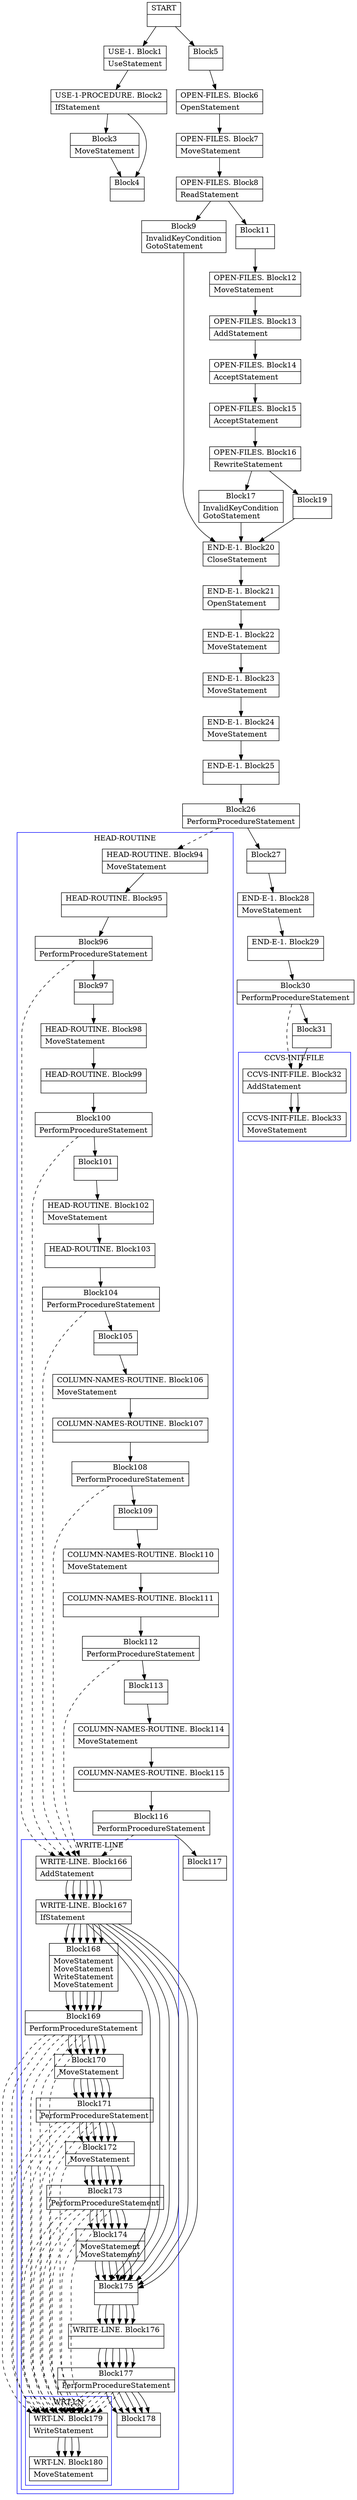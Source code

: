 digraph Cfg {
compound=true;
node [
shape = "record"
]

edge [
arrowtail = "empty"
]
Block0 [
label = "{START|}"
]
Block1 [
label = "{USE-1. Block1|UseStatement\l}"
]
Block2 [
label = "{USE-1-PROCEDURE. Block2|IfStatement\l}"
]
Block3 [
label = "{Block3|MoveStatement\l}"
]
Block4 [
label = "{Block4|}"
]
Block5 [
label = "{Block5|}"
]
Block6 [
label = "{OPEN-FILES. Block6|OpenStatement\l}"
]
Block7 [
label = "{OPEN-FILES. Block7|MoveStatement\l}"
]
Block8 [
label = "{OPEN-FILES. Block8|ReadStatement\l}"
]
Block9 [
label = "{Block9|InvalidKeyCondition\lGotoStatement\l}"
]
Block20 [
label = "{END-E-1. Block20|CloseStatement\l}"
]
Block21 [
label = "{END-E-1. Block21|OpenStatement\l}"
]
Block22 [
label = "{END-E-1. Block22|MoveStatement\l}"
]
Block23 [
label = "{END-E-1. Block23|MoveStatement\l}"
]
Block24 [
label = "{END-E-1. Block24|MoveStatement\l}"
]
Block25 [
label = "{END-E-1. Block25|}"
]
Block26 [
label = "{Block26|PerformProcedureStatement\l}"
]
subgraph cluster_1{
color = blue;
label = "HEAD-ROUTINE";
Block94 [
label = "{HEAD-ROUTINE. Block94|MoveStatement\l}"
]
Block95 [
label = "{HEAD-ROUTINE. Block95|}"
]
Block96 [
label = "{Block96|PerformProcedureStatement\l}"
]
subgraph cluster_8{
color = blue;
label = "WRITE-LINE";
Block166 [
label = "{WRITE-LINE. Block166|AddStatement\l}"
]
Block167 [
label = "{WRITE-LINE. Block167|IfStatement\l}"
]
Block168 [
label = "{Block168|MoveStatement\lMoveStatement\lWriteStatement\lMoveStatement\l}"
]
Block169 [
label = "{Block169|PerformProcedureStatement\l}"
]
subgraph cluster_21{
color = blue;
label = "WRT-LN";
Block179 [
label = "{WRT-LN. Block179|WriteStatement\l}"
]
Block180 [
label = "{WRT-LN. Block180|MoveStatement\l}"
]
Block179 -> Block180

}
Block169 -> Block179 [style=dashed]

Block170 [
label = "{Block170|MoveStatement\l}"
]
Block171 [
label = "{Block171|PerformProcedureStatement\l}"
]
subgraph cluster_22{
color = blue;
label = "WRT-LN";
Block179 [
label = "{WRT-LN. Block179|WriteStatement\l}"
]
Block180 [
label = "{WRT-LN. Block180|MoveStatement\l}"
]
Block179 -> Block180

}
Block171 -> Block179 [style=dashed]

Block172 [
label = "{Block172|MoveStatement\l}"
]
Block173 [
label = "{Block173|PerformProcedureStatement\l}"
]
subgraph cluster_23{
color = blue;
label = "WRT-LN";
Block179 [
label = "{WRT-LN. Block179|WriteStatement\l}"
]
Block180 [
label = "{WRT-LN. Block180|MoveStatement\l}"
]
Block179 -> Block180

}
Block173 -> Block179 [style=dashed]

Block174 [
label = "{Block174|MoveStatement\lMoveStatement\l}"
]
Block175 [
label = "{Block175|}"
]
Block176 [
label = "{WRITE-LINE. Block176|}"
]
Block177 [
label = "{Block177|PerformProcedureStatement\l}"
]
subgraph cluster_24{
color = blue;
label = "WRT-LN";
Block179 [
label = "{WRT-LN. Block179|WriteStatement\l}"
]
Block180 [
label = "{WRT-LN. Block180|MoveStatement\l}"
]
Block179 -> Block180

}
Block177 -> Block179 [style=dashed]

Block178 [
label = "{Block178|}"
]
Block166 -> Block167
Block167 -> Block168
Block167 -> Block175
Block168 -> Block169
Block169 -> Block170
Block170 -> Block171
Block171 -> Block172
Block172 -> Block173
Block173 -> Block174
Block174 -> Block175
Block175 -> Block176
Block176 -> Block177
Block177 -> Block178

}
Block96 -> Block166 [style=dashed]

Block97 [
label = "{Block97|}"
]
Block98 [
label = "{HEAD-ROUTINE. Block98|MoveStatement\l}"
]
Block99 [
label = "{HEAD-ROUTINE. Block99|}"
]
Block100 [
label = "{Block100|PerformProcedureStatement\l}"
]
subgraph cluster_9{
color = blue;
label = "WRITE-LINE";
Block166 [
label = "{WRITE-LINE. Block166|AddStatement\l}"
]
Block167 [
label = "{WRITE-LINE. Block167|IfStatement\l}"
]
Block168 [
label = "{Block168|MoveStatement\lMoveStatement\lWriteStatement\lMoveStatement\l}"
]
Block169 [
label = "{Block169|PerformProcedureStatement\l}"
]
Block169 -> Block179 [style=dashed]

Block170 [
label = "{Block170|MoveStatement\l}"
]
Block171 [
label = "{Block171|PerformProcedureStatement\l}"
]
Block171 -> Block179 [style=dashed]

Block172 [
label = "{Block172|MoveStatement\l}"
]
Block173 [
label = "{Block173|PerformProcedureStatement\l}"
]
Block173 -> Block179 [style=dashed]

Block174 [
label = "{Block174|MoveStatement\lMoveStatement\l}"
]
Block175 [
label = "{Block175|}"
]
Block176 [
label = "{WRITE-LINE. Block176|}"
]
Block177 [
label = "{Block177|PerformProcedureStatement\l}"
]
Block177 -> Block179 [style=dashed]

Block178 [
label = "{Block178|}"
]
Block166 -> Block167
Block167 -> Block168
Block167 -> Block175
Block168 -> Block169
Block169 -> Block170
Block170 -> Block171
Block171 -> Block172
Block172 -> Block173
Block173 -> Block174
Block174 -> Block175
Block175 -> Block176
Block176 -> Block177
Block177 -> Block178

}
Block100 -> Block166 [style=dashed]

Block101 [
label = "{Block101|}"
]
Block102 [
label = "{HEAD-ROUTINE. Block102|MoveStatement\l}"
]
Block103 [
label = "{HEAD-ROUTINE. Block103|}"
]
Block104 [
label = "{Block104|PerformProcedureStatement\l}"
]
subgraph cluster_10{
color = blue;
label = "WRITE-LINE";
Block166 [
label = "{WRITE-LINE. Block166|AddStatement\l}"
]
Block167 [
label = "{WRITE-LINE. Block167|IfStatement\l}"
]
Block168 [
label = "{Block168|MoveStatement\lMoveStatement\lWriteStatement\lMoveStatement\l}"
]
Block169 [
label = "{Block169|PerformProcedureStatement\l}"
]
Block169 -> Block179 [style=dashed]

Block170 [
label = "{Block170|MoveStatement\l}"
]
Block171 [
label = "{Block171|PerformProcedureStatement\l}"
]
Block171 -> Block179 [style=dashed]

Block172 [
label = "{Block172|MoveStatement\l}"
]
Block173 [
label = "{Block173|PerformProcedureStatement\l}"
]
Block173 -> Block179 [style=dashed]

Block174 [
label = "{Block174|MoveStatement\lMoveStatement\l}"
]
Block175 [
label = "{Block175|}"
]
Block176 [
label = "{WRITE-LINE. Block176|}"
]
Block177 [
label = "{Block177|PerformProcedureStatement\l}"
]
Block177 -> Block179 [style=dashed]

Block178 [
label = "{Block178|}"
]
Block166 -> Block167
Block167 -> Block168
Block167 -> Block175
Block168 -> Block169
Block169 -> Block170
Block170 -> Block171
Block171 -> Block172
Block172 -> Block173
Block173 -> Block174
Block174 -> Block175
Block175 -> Block176
Block176 -> Block177
Block177 -> Block178

}
Block104 -> Block166 [style=dashed]

Block105 [
label = "{Block105|}"
]
Block106 [
label = "{COLUMN-NAMES-ROUTINE. Block106|MoveStatement\l}"
]
Block107 [
label = "{COLUMN-NAMES-ROUTINE. Block107|}"
]
Block108 [
label = "{Block108|PerformProcedureStatement\l}"
]
subgraph cluster_11{
color = blue;
label = "WRITE-LINE";
Block166 [
label = "{WRITE-LINE. Block166|AddStatement\l}"
]
Block167 [
label = "{WRITE-LINE. Block167|IfStatement\l}"
]
Block168 [
label = "{Block168|MoveStatement\lMoveStatement\lWriteStatement\lMoveStatement\l}"
]
Block169 [
label = "{Block169|PerformProcedureStatement\l}"
]
Block169 -> Block179 [style=dashed]

Block170 [
label = "{Block170|MoveStatement\l}"
]
Block171 [
label = "{Block171|PerformProcedureStatement\l}"
]
Block171 -> Block179 [style=dashed]

Block172 [
label = "{Block172|MoveStatement\l}"
]
Block173 [
label = "{Block173|PerformProcedureStatement\l}"
]
Block173 -> Block179 [style=dashed]

Block174 [
label = "{Block174|MoveStatement\lMoveStatement\l}"
]
Block175 [
label = "{Block175|}"
]
Block176 [
label = "{WRITE-LINE. Block176|}"
]
Block177 [
label = "{Block177|PerformProcedureStatement\l}"
]
Block177 -> Block179 [style=dashed]

Block178 [
label = "{Block178|}"
]
Block166 -> Block167
Block167 -> Block168
Block167 -> Block175
Block168 -> Block169
Block169 -> Block170
Block170 -> Block171
Block171 -> Block172
Block172 -> Block173
Block173 -> Block174
Block174 -> Block175
Block175 -> Block176
Block176 -> Block177
Block177 -> Block178

}
Block108 -> Block166 [style=dashed]

Block109 [
label = "{Block109|}"
]
Block110 [
label = "{COLUMN-NAMES-ROUTINE. Block110|MoveStatement\l}"
]
Block111 [
label = "{COLUMN-NAMES-ROUTINE. Block111|}"
]
Block112 [
label = "{Block112|PerformProcedureStatement\l}"
]
subgraph cluster_12{
color = blue;
label = "WRITE-LINE";
Block166 [
label = "{WRITE-LINE. Block166|AddStatement\l}"
]
Block167 [
label = "{WRITE-LINE. Block167|IfStatement\l}"
]
Block168 [
label = "{Block168|MoveStatement\lMoveStatement\lWriteStatement\lMoveStatement\l}"
]
Block169 [
label = "{Block169|PerformProcedureStatement\l}"
]
Block169 -> Block179 [style=dashed]

Block170 [
label = "{Block170|MoveStatement\l}"
]
Block171 [
label = "{Block171|PerformProcedureStatement\l}"
]
Block171 -> Block179 [style=dashed]

Block172 [
label = "{Block172|MoveStatement\l}"
]
Block173 [
label = "{Block173|PerformProcedureStatement\l}"
]
Block173 -> Block179 [style=dashed]

Block174 [
label = "{Block174|MoveStatement\lMoveStatement\l}"
]
Block175 [
label = "{Block175|}"
]
Block176 [
label = "{WRITE-LINE. Block176|}"
]
Block177 [
label = "{Block177|PerformProcedureStatement\l}"
]
Block177 -> Block179 [style=dashed]

Block178 [
label = "{Block178|}"
]
Block166 -> Block167
Block167 -> Block168
Block167 -> Block175
Block168 -> Block169
Block169 -> Block170
Block170 -> Block171
Block171 -> Block172
Block172 -> Block173
Block173 -> Block174
Block174 -> Block175
Block175 -> Block176
Block176 -> Block177
Block177 -> Block178

}
Block112 -> Block166 [style=dashed]

Block113 [
label = "{Block113|}"
]
Block114 [
label = "{COLUMN-NAMES-ROUTINE. Block114|MoveStatement\l}"
]
Block115 [
label = "{COLUMN-NAMES-ROUTINE. Block115|}"
]
Block116 [
label = "{Block116|PerformProcedureStatement\l}"
]
subgraph cluster_13{
color = blue;
label = "WRITE-LINE";
Block166 [
label = "{WRITE-LINE. Block166|AddStatement\l}"
]
Block167 [
label = "{WRITE-LINE. Block167|IfStatement\l}"
]
Block168 [
label = "{Block168|MoveStatement\lMoveStatement\lWriteStatement\lMoveStatement\l}"
]
Block169 [
label = "{Block169|PerformProcedureStatement\l}"
]
Block169 -> Block179 [style=dashed]

Block170 [
label = "{Block170|MoveStatement\l}"
]
Block171 [
label = "{Block171|PerformProcedureStatement\l}"
]
Block171 -> Block179 [style=dashed]

Block172 [
label = "{Block172|MoveStatement\l}"
]
Block173 [
label = "{Block173|PerformProcedureStatement\l}"
]
Block173 -> Block179 [style=dashed]

Block174 [
label = "{Block174|MoveStatement\lMoveStatement\l}"
]
Block175 [
label = "{Block175|}"
]
Block176 [
label = "{WRITE-LINE. Block176|}"
]
Block177 [
label = "{Block177|PerformProcedureStatement\l}"
]
Block177 -> Block179 [style=dashed]

Block178 [
label = "{Block178|}"
]
Block166 -> Block167
Block167 -> Block168
Block167 -> Block175
Block168 -> Block169
Block169 -> Block170
Block170 -> Block171
Block171 -> Block172
Block172 -> Block173
Block173 -> Block174
Block174 -> Block175
Block175 -> Block176
Block176 -> Block177
Block177 -> Block178

}
Block116 -> Block166 [style=dashed]

Block117 [
label = "{Block117|}"
]
Block94 -> Block95
Block95 -> Block96
Block96 -> Block97
Block97 -> Block98
Block98 -> Block99
Block99 -> Block100
Block100 -> Block101
Block101 -> Block102
Block102 -> Block103
Block103 -> Block104
Block104 -> Block105
Block105 -> Block106
Block106 -> Block107
Block107 -> Block108
Block108 -> Block109
Block109 -> Block110
Block110 -> Block111
Block111 -> Block112
Block112 -> Block113
Block113 -> Block114
Block114 -> Block115
Block115 -> Block116
Block116 -> Block117

}
Block26 -> Block94 [style=dashed]

Block27 [
label = "{Block27|}"
]
Block28 [
label = "{END-E-1. Block28|MoveStatement\l}"
]
Block29 [
label = "{END-E-1. Block29|}"
]
Block30 [
label = "{Block30|PerformProcedureStatement\l}"
]
subgraph cluster_2{
color = blue;
label = "CCVS-INIT-FILE";
Block32 [
label = "{CCVS-INIT-FILE. Block32|AddStatement\l}"
]
Block33 [
label = "{CCVS-INIT-FILE. Block33|MoveStatement\l}"
]
Block32 -> Block33

}
Block30 -> Block32 [style=dashed]

Block31 [
label = "{Block31|}"
]
Block32 [
label = "{CCVS-INIT-FILE. Block32|AddStatement\l}"
]
Block33 [
label = "{CCVS-INIT-FILE. Block33|MoveStatement\l}"
]
Block11 [
label = "{Block11|}"
]
Block12 [
label = "{OPEN-FILES. Block12|MoveStatement\l}"
]
Block13 [
label = "{OPEN-FILES. Block13|AddStatement\l}"
]
Block14 [
label = "{OPEN-FILES. Block14|AcceptStatement\l}"
]
Block15 [
label = "{OPEN-FILES. Block15|AcceptStatement\l}"
]
Block16 [
label = "{OPEN-FILES. Block16|RewriteStatement\l}"
]
Block17 [
label = "{Block17|InvalidKeyCondition\lGotoStatement\l}"
]
Block19 [
label = "{Block19|}"
]
Block0 -> Block1
Block0 -> Block5
Block1 -> Block2
Block2 -> Block3
Block2 -> Block4
Block3 -> Block4
Block5 -> Block6
Block6 -> Block7
Block7 -> Block8
Block8 -> Block9
Block8 -> Block11
Block9 -> Block20
Block20 -> Block21
Block21 -> Block22
Block22 -> Block23
Block23 -> Block24
Block24 -> Block25
Block25 -> Block26
Block26 -> Block27
Block27 -> Block28
Block28 -> Block29
Block29 -> Block30
Block30 -> Block31
Block31 -> Block32
Block32 -> Block33
Block11 -> Block12
Block12 -> Block13
Block13 -> Block14
Block14 -> Block15
Block15 -> Block16
Block16 -> Block17
Block16 -> Block19
Block17 -> Block20
Block19 -> Block20

}
